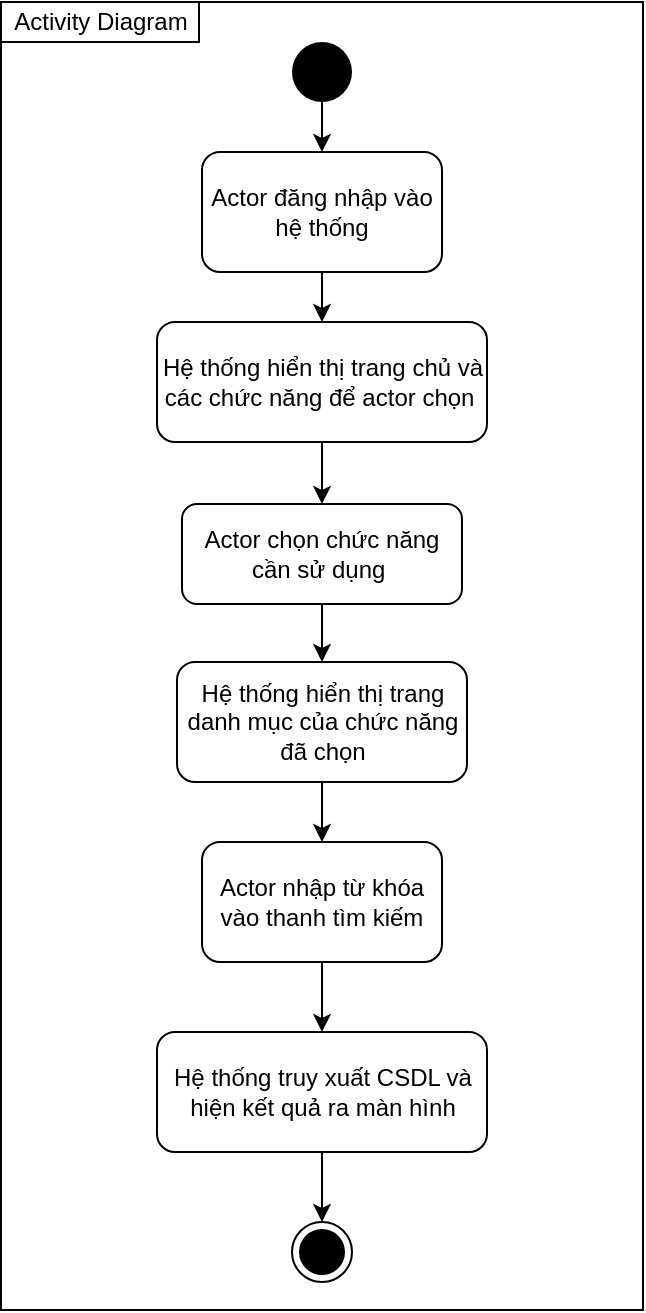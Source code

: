 <mxfile version="13.10.8" type="device"><diagram id="8v0yaVnOEfYiKwYnUsP6" name="Page-1"><mxGraphModel dx="1504" dy="715" grid="0" gridSize="10" guides="1" tooltips="1" connect="1" arrows="1" fold="1" page="1" pageScale="1" pageWidth="827" pageHeight="1169" math="0" shadow="0"><root><mxCell id="0"/><mxCell id="1" parent="0"/><mxCell id="1XpzFX15am8WuOSQuDbQ-1" value="" style="rounded=0;whiteSpace=wrap;html=1;fillColor=none;" parent="1" vertex="1"><mxGeometry x="214.5" y="70" width="321" height="654" as="geometry"/></mxCell><mxCell id="l4p4BIx5NDWQi6e9UF5o-2" value="" style="ellipse;fillColor=#000000;strokeColor=none;" parent="1" vertex="1"><mxGeometry x="360" y="90" width="30" height="30" as="geometry"/></mxCell><mxCell id="l4p4BIx5NDWQi6e9UF5o-3" value="" style="ellipse;html=1;shape=endState;fillColor=#000000;strokeColor=#000000;" parent="1" vertex="1"><mxGeometry x="360" y="680" width="30" height="30" as="geometry"/></mxCell><mxCell id="l4p4BIx5NDWQi6e9UF5o-4" value="Actor đăng nhập vào hệ thống" style="rounded=1;whiteSpace=wrap;html=1;" parent="1" vertex="1"><mxGeometry x="315" y="145" width="120" height="60" as="geometry"/></mxCell><mxCell id="l4p4BIx5NDWQi6e9UF5o-5" value="Hệ thống hiển thị trang chủ và các chức năng để actor chọn&amp;nbsp;" style="rounded=1;whiteSpace=wrap;html=1;" parent="1" vertex="1"><mxGeometry x="292.5" y="230" width="165" height="60" as="geometry"/></mxCell><mxCell id="l4p4BIx5NDWQi6e9UF5o-6" value="Actor chọn chức năng cần sử dụng&amp;nbsp;" style="rounded=1;whiteSpace=wrap;html=1;" parent="1" vertex="1"><mxGeometry x="305" y="321" width="140" height="50" as="geometry"/></mxCell><mxCell id="l4p4BIx5NDWQi6e9UF5o-8" value="Hệ thống hiển thị trang danh mục của chức năng đã chọn" style="rounded=1;whiteSpace=wrap;html=1;" parent="1" vertex="1"><mxGeometry x="302.5" y="400" width="145" height="60" as="geometry"/></mxCell><mxCell id="l4p4BIx5NDWQi6e9UF5o-9" value="Actor nhập từ khóa vào thanh tìm kiếm" style="rounded=1;whiteSpace=wrap;html=1;" parent="1" vertex="1"><mxGeometry x="315" y="490" width="120" height="60" as="geometry"/></mxCell><mxCell id="l4p4BIx5NDWQi6e9UF5o-10" value="Hệ thống truy xuất CSDL và hiện kết quả ra màn hình" style="rounded=1;whiteSpace=wrap;html=1;" parent="1" vertex="1"><mxGeometry x="292.5" y="585" width="165" height="60" as="geometry"/></mxCell><mxCell id="l4p4BIx5NDWQi6e9UF5o-12" value="" style="endArrow=classic;html=1;exitX=0.5;exitY=1;exitDx=0;exitDy=0;entryX=0.5;entryY=0;entryDx=0;entryDy=0;" parent="1" source="l4p4BIx5NDWQi6e9UF5o-2" target="l4p4BIx5NDWQi6e9UF5o-4" edge="1"><mxGeometry width="50" height="50" relative="1" as="geometry"><mxPoint x="590" y="320" as="sourcePoint"/><mxPoint x="640" y="270" as="targetPoint"/></mxGeometry></mxCell><mxCell id="l4p4BIx5NDWQi6e9UF5o-13" value="" style="endArrow=classic;html=1;exitX=0.5;exitY=1;exitDx=0;exitDy=0;entryX=0.5;entryY=0;entryDx=0;entryDy=0;" parent="1" source="l4p4BIx5NDWQi6e9UF5o-4" target="l4p4BIx5NDWQi6e9UF5o-5" edge="1"><mxGeometry width="50" height="50" relative="1" as="geometry"><mxPoint x="500" y="255" as="sourcePoint"/><mxPoint x="550" y="205" as="targetPoint"/></mxGeometry></mxCell><mxCell id="l4p4BIx5NDWQi6e9UF5o-14" value="" style="endArrow=classic;html=1;entryX=0.5;entryY=0;entryDx=0;entryDy=0;exitX=0.5;exitY=1;exitDx=0;exitDy=0;" parent="1" source="l4p4BIx5NDWQi6e9UF5o-5" target="l4p4BIx5NDWQi6e9UF5o-6" edge="1"><mxGeometry width="50" height="50" relative="1" as="geometry"><mxPoint x="240" y="395" as="sourcePoint"/><mxPoint x="290" y="345" as="targetPoint"/></mxGeometry></mxCell><mxCell id="l4p4BIx5NDWQi6e9UF5o-15" value="" style="endArrow=classic;html=1;exitX=0.5;exitY=1;exitDx=0;exitDy=0;entryX=0.5;entryY=0;entryDx=0;entryDy=0;" parent="1" source="l4p4BIx5NDWQi6e9UF5o-6" target="l4p4BIx5NDWQi6e9UF5o-8" edge="1"><mxGeometry width="50" height="50" relative="1" as="geometry"><mxPoint x="480" y="485" as="sourcePoint"/><mxPoint x="530" y="435" as="targetPoint"/></mxGeometry></mxCell><mxCell id="l4p4BIx5NDWQi6e9UF5o-16" value="" style="endArrow=classic;html=1;entryX=0.5;entryY=0;entryDx=0;entryDy=0;exitX=0.5;exitY=1;exitDx=0;exitDy=0;" parent="1" source="l4p4BIx5NDWQi6e9UF5o-8" target="l4p4BIx5NDWQi6e9UF5o-9" edge="1"><mxGeometry width="50" height="50" relative="1" as="geometry"><mxPoint x="190" y="585" as="sourcePoint"/><mxPoint x="240" y="535" as="targetPoint"/></mxGeometry></mxCell><mxCell id="l4p4BIx5NDWQi6e9UF5o-17" value="" style="endArrow=classic;html=1;exitX=0.5;exitY=1;exitDx=0;exitDy=0;entryX=0.5;entryY=0;entryDx=0;entryDy=0;" parent="1" source="l4p4BIx5NDWQi6e9UF5o-9" target="l4p4BIx5NDWQi6e9UF5o-10" edge="1"><mxGeometry width="50" height="50" relative="1" as="geometry"><mxPoint x="350" y="675" as="sourcePoint"/><mxPoint x="400" y="625" as="targetPoint"/></mxGeometry></mxCell><mxCell id="l4p4BIx5NDWQi6e9UF5o-18" value="" style="endArrow=classic;html=1;entryX=0.5;entryY=0;entryDx=0;entryDy=0;exitX=0.5;exitY=1;exitDx=0;exitDy=0;" parent="1" source="l4p4BIx5NDWQi6e9UF5o-10" target="l4p4BIx5NDWQi6e9UF5o-3" edge="1"><mxGeometry width="50" height="50" relative="1" as="geometry"><mxPoint x="190" y="775" as="sourcePoint"/><mxPoint x="375" y="677" as="targetPoint"/></mxGeometry></mxCell><mxCell id="1XpzFX15am8WuOSQuDbQ-2" value="Activity Diagram" style="rounded=0;whiteSpace=wrap;html=1;fillColor=none;" parent="1" vertex="1"><mxGeometry x="214.5" y="70" width="99" height="20" as="geometry"/></mxCell></root></mxGraphModel></diagram></mxfile>